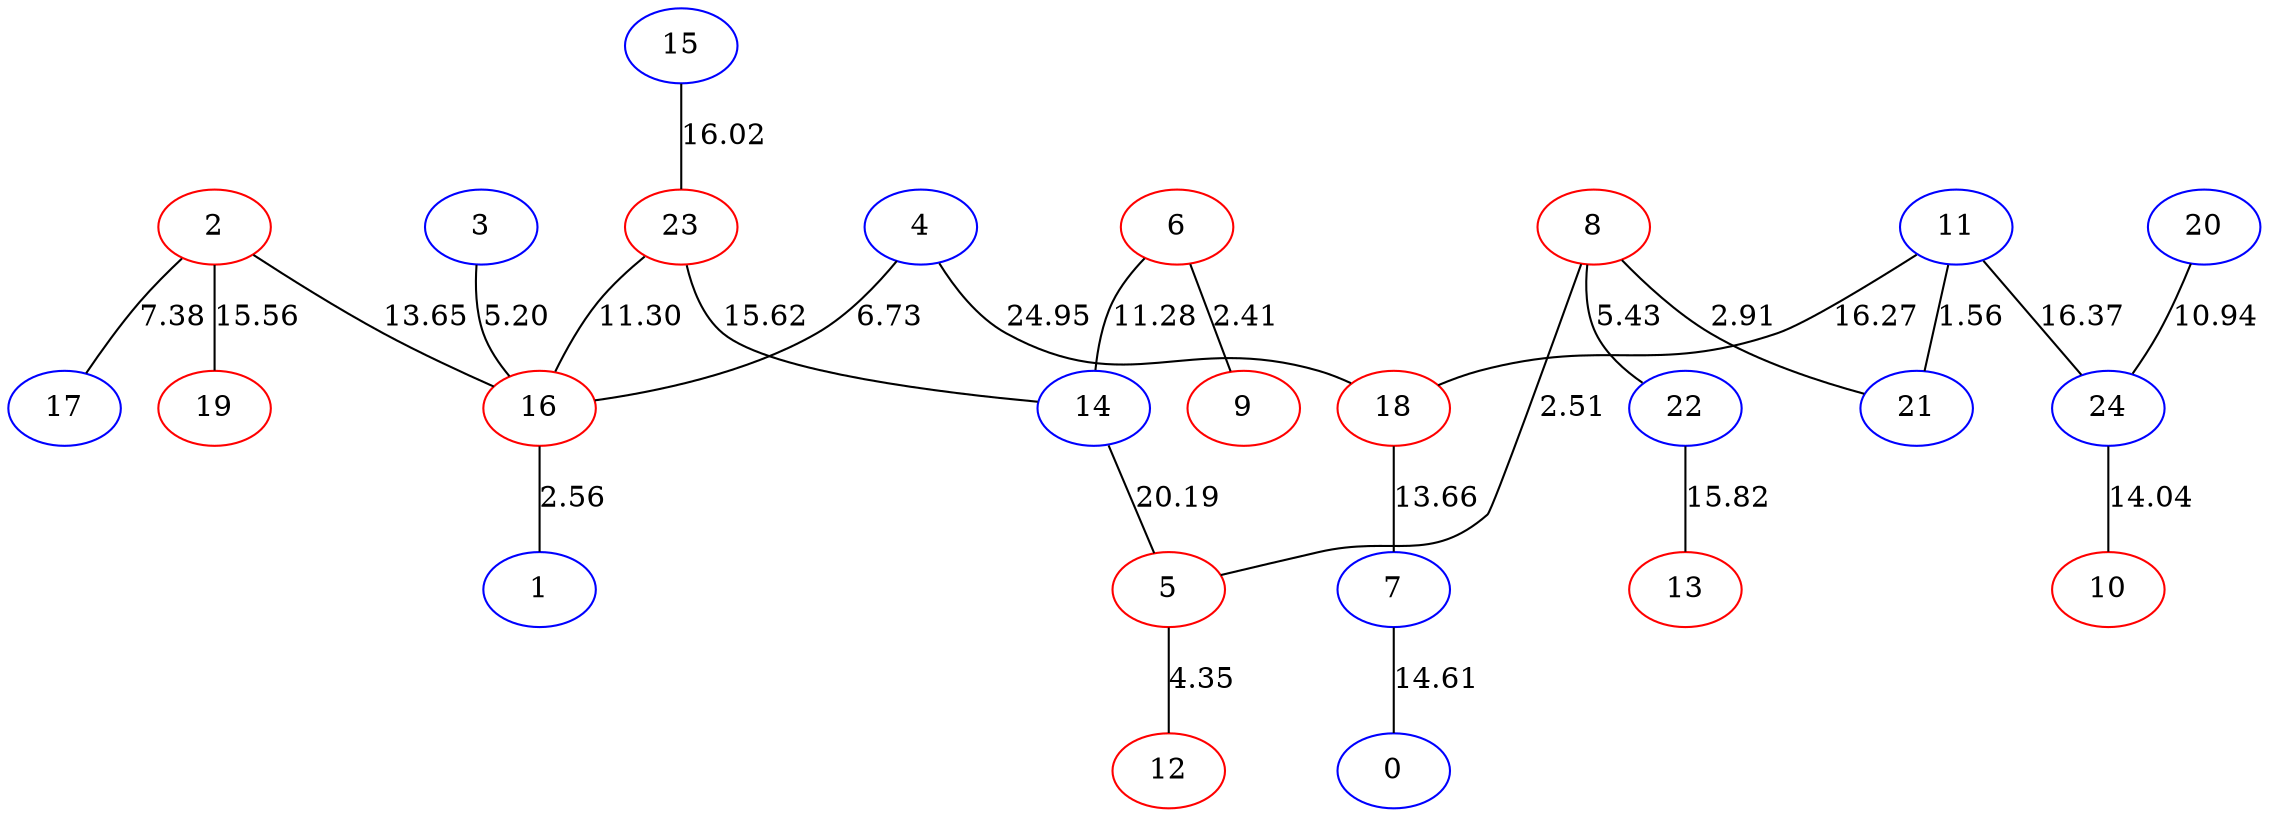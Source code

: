 graph {
22[color=blue]23[color=red]24[color=blue]10[color=red]11[color=blue]12[color=red]13[color=red]14[color=blue]15[color=blue]16[color=red]17[color=blue]18[color=red]19[color=red]0[color=blue]1[color=blue]2[color=red]3[color=blue]4[color=blue]5[color=red]6[color=red]7[color=blue]8[color=red]9[color=red]20[color=blue]21[color=blue]11--18[label=16.27]
24--10[label=14.04]
16--1[label=2.56]
8--5[label=2.51]
4--16[label=6.73]
4--18[label=24.95]
15--23[label=16.02]
14--5[label=20.19]
11--21[label=1.56]
3--16[label=5.20]
18--7[label=13.66]
7--0[label=14.61]
2--16[label=13.65]
11--24[label=16.37]
22--13[label=15.82]
20--24[label=10.94]
2--17[label=7.38]
2--19[label=15.56]
23--16[label=11.30]
8--22[label=5.43]
23--14[label=15.62]
5--12[label=4.35]
6--14[label=11.28]
6--9[label=2.41]
8--21[label=2.91]
}
